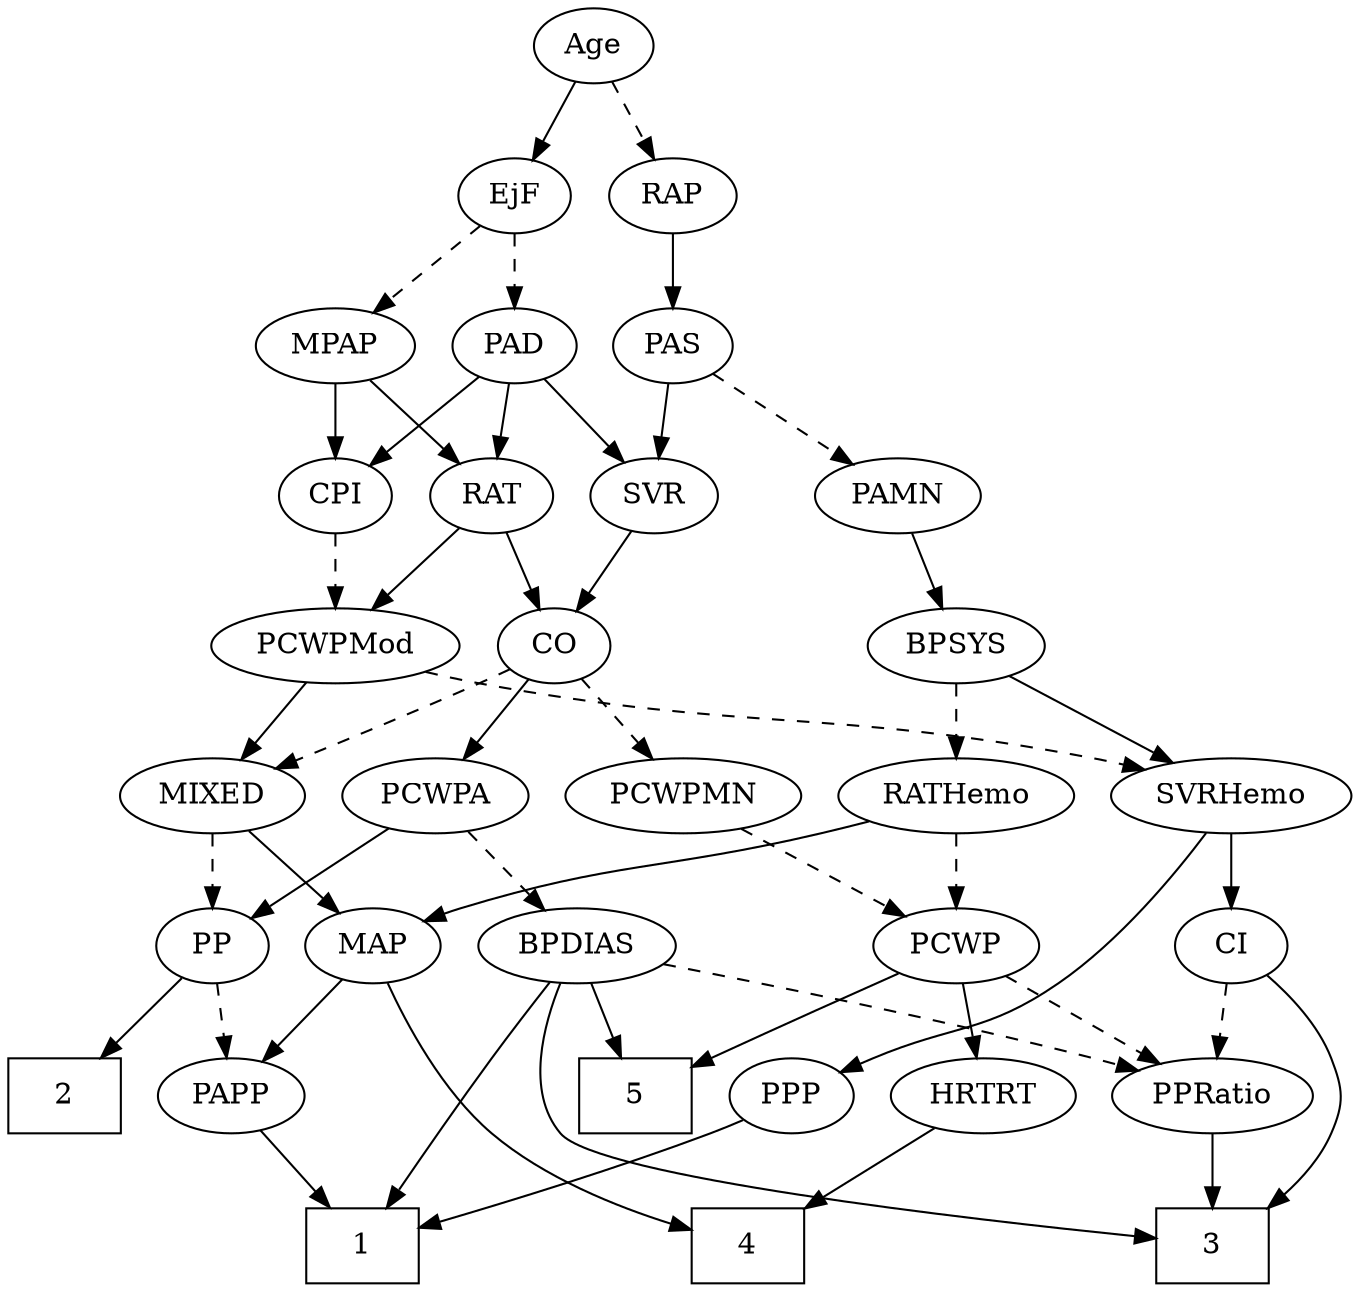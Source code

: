 strict digraph {
	graph [bb="0,0,602.37,612"];
	node [label="\N"];
	1	[height=0.5,
		pos="164,18",
		shape=box,
		width=0.75];
	2	[height=0.5,
		pos="27,90",
		shape=box,
		width=0.75];
	3	[height=0.5,
		pos="549,18",
		shape=box,
		width=0.75];
	4	[height=0.5,
		pos="344,18",
		shape=box,
		width=0.75];
	5	[height=0.5,
		pos="295,90",
		shape=box,
		width=0.75];
	Age	[height=0.5,
		pos="273,594",
		width=0.75];
	EjF	[height=0.5,
		pos="237,522",
		width=0.75];
	Age -> EjF	[pos="e,245.3,539.15 264.65,576.76 260.29,568.28 254.85,557.71 249.96,548.2",
		style=solid];
	RAP	[height=0.5,
		pos="310,522",
		width=0.77632];
	Age -> RAP	[pos="e,301.46,539.15 281.58,576.76 286.06,568.28 291.65,557.71 296.68,548.2",
		style=dashed];
	MPAP	[height=0.5,
		pos="155,450",
		width=0.97491];
	EjF -> MPAP	[pos="e,172.3,465.77 220.8,507.17 209.2,497.27 193.37,483.75 180.14,472.46",
		style=dashed];
	PAD	[height=0.5,
		pos="237,450",
		width=0.79437];
	EjF -> PAD	[pos="e,237,468.1 237,503.7 237,495.98 237,486.71 237,478.11",
		style=dashed];
	PAS	[height=0.5,
		pos="311,450",
		width=0.75];
	RAP -> PAS	[pos="e,310.76,468.1 310.25,503.7 310.36,495.98 310.49,486.71 310.61,478.11",
		style=solid];
	MIXED	[height=0.5,
		pos="104,234",
		width=1.1193];
	MAP	[height=0.5,
		pos="180,162",
		width=0.84854];
	MIXED -> MAP	[pos="e,164.22,177.54 120.87,217.46 131.38,207.78 145.07,195.17 156.62,184.53",
		style=solid];
	PP	[height=0.5,
		pos="104,162",
		width=0.75];
	MIXED -> PP	[pos="e,104,180.1 104,215.7 104,207.98 104,198.71 104,190.11",
		style=dashed];
	CPI	[height=0.5,
		pos="155,378",
		width=0.75];
	MPAP -> CPI	[pos="e,155,396.1 155,431.7 155,423.98 155,414.71 155,406.11",
		style=solid];
	RAT	[height=0.5,
		pos="227,378",
		width=0.75827];
	MPAP -> RAT	[pos="e,212.39,393.21 170.62,433.81 180.7,424.01 193.96,411.12 205.09,400.3",
		style=solid];
	BPSYS	[height=0.5,
		pos="431,306",
		width=1.0471];
	RATHemo	[height=0.5,
		pos="431,234",
		width=1.3721];
	BPSYS -> RATHemo	[pos="e,431,252.1 431,287.7 431,279.98 431,270.71 431,262.11",
		style=dashed];
	SVRHemo	[height=0.5,
		pos="548,234",
		width=1.3902];
	BPSYS -> SVRHemo	[pos="e,523.08,249.91 453.56,291.5 470.83,281.17 494.94,266.75 514.47,255.06",
		style=solid];
	PAD -> CPI	[pos="e,171.01,392.67 220.41,434.83 208.47,424.64 192.19,410.75 178.86,399.37",
		style=solid];
	PAD -> RAT	[pos="e,229.47,396.28 234.58,432.05 233.48,424.35 232.15,415.03 230.91,406.36",
		style=solid];
	SVR	[height=0.5,
		pos="300,378",
		width=0.77632];
	PAD -> SVR	[pos="e,286.36,394.16 250.67,433.81 259.09,424.45 270.05,412.28 279.49,401.79",
		style=solid];
	CO	[height=0.5,
		pos="252,306",
		width=0.75];
	CO -> MIXED	[pos="e,130.55,247.56 230.48,294.82 206.71,283.58 168.06,265.3 139.73,251.9",
		style=dashed];
	PCWPA	[height=0.5,
		pos="204,234",
		width=1.1555];
	CO -> PCWPA	[pos="e,215.52,251.8 241.11,289.12 235.26,280.59 227.92,269.89 221.32,260.25",
		style=solid];
	PCWPMN	[height=0.5,
		pos="314,234",
		width=1.3902];
	CO -> PCWPMN	[pos="e,299.57,251.29 265.15,290.15 273.19,281.07 283.67,269.24 292.86,258.87",
		style=dashed];
	PAMN	[height=0.5,
		pos="407,378",
		width=1.011];
	PAS -> PAMN	[pos="e,387.19,393.45 328.61,436.16 342.71,425.88 362.77,411.25 379.06,399.37",
		style=dashed];
	PAS -> SVR	[pos="e,302.71,396.28 308.34,432.05 307.13,424.35 305.66,415.03 304.3,406.36",
		style=solid];
	PAMN -> BPSYS	[pos="e,425.24,323.79 412.81,360.05 415.55,352.06 418.89,342.33 421.95,333.4",
		style=solid];
	RATHemo -> MAP	[pos="e,203.43,173.75 394.26,221.91 387.23,219.87 379.9,217.82 373,216 305.46,198.17 286.39,201.74 220,180 217.62,179.22 215.18,178.35 \
212.74,177.44",
		style=solid];
	PCWP	[height=0.5,
		pos="431,162",
		width=0.97491];
	RATHemo -> PCWP	[pos="e,431,180.1 431,215.7 431,207.98 431,198.71 431,190.11",
		style=dashed];
	PCWPMod	[height=0.5,
		pos="155,306",
		width=1.4443];
	CPI -> PCWPMod	[pos="e,155,324.1 155,359.7 155,351.98 155,342.71 155,334.11",
		style=dashed];
	RAT -> CO	[pos="e,245.94,323.96 232.92,360.41 235.78,352.42 239.27,342.64 242.48,333.64",
		style=solid];
	RAT -> PCWPMod	[pos="e,171.66,323.2 212.08,362.5 202.51,353.19 189.87,340.9 178.92,330.25",
		style=solid];
	SVR -> CO	[pos="e,262.85,322.82 289.11,361.12 283.03,352.26 275.34,341.04 268.54,331.12",
		style=solid];
	PCWPMod -> MIXED	[pos="e,116,251.47 142.91,288.41 136.69,279.87 128.97,269.28 122.06,259.79",
		style=solid];
	PCWPMod -> SVRHemo	[pos="e,511.39,246.47 192.87,293.56 200.48,291.51 208.46,289.54 216,288 335.91,263.51 369.2,277.01 489,252 493.11,251.14 497.35,250.15 \
501.58,249.07",
		style=dashed];
	BPDIAS	[height=0.5,
		pos="271,162",
		width=1.1735];
	PCWPA -> BPDIAS	[pos="e,255.86,178.82 219.2,217.12 227.94,207.99 239.07,196.36 248.78,186.22",
		style=dashed];
	PCWPA -> PP	[pos="e,122.16,175.71 182.79,218.15 167.6,207.52 147.04,193.13 130.72,181.71",
		style=solid];
	PCWPMN -> PCWP	[pos="e,408.98,176.17 338.81,218.15 356.76,207.41 381.14,192.83 400.31,181.36",
		style=dashed];
	PPP	[height=0.5,
		pos="367,90",
		width=0.75];
	SVRHemo -> PPP	[pos="e,388.42,101.23 537.38,216.07 524.53,196.66 501.31,164.85 475,144 471.64,141.34 428.25,120.33 397.5,105.58",
		style=solid];
	CI	[height=0.5,
		pos="549,162",
		width=0.75];
	SVRHemo -> CI	[pos="e,548.76,180.1 548.25,215.7 548.36,207.98 548.49,198.71 548.61,190.11",
		style=solid];
	BPDIAS -> 1	[pos="e,175.19,36.074 256.4,144.63 247.38,134.32 235.72,120.62 226,108 210.05,87.29 193.17,62.874 181.06,44.858",
		style=solid];
	BPDIAS -> 3	[pos="e,521.81,21.987 261.94,144.16 252.76,124.54 242.13,92.237 259,72 275.07,52.728 436.69,31.881 511.44,23.181",
		style=solid];
	BPDIAS -> 5	[pos="e,289.08,108.28 276.81,144.05 279.51,136.18 282.79,126.62 285.81,117.79",
		style=solid];
	PPRatio	[height=0.5,
		pos="549,90",
		width=1.1013];
	BPDIAS -> PPRatio	[pos="e,519.47,102.05 308.79,153.67 354.64,144.46 434.12,127.48 501,108 503.92,107.15 506.92,106.22 509.93,105.25",
		style=dashed];
	MAP -> 4	[pos="e,316.69,25.63 184.93,144.15 191.44,124.52 204.65,92.207 226,72 248.75,50.466 281.74,36.664 307.06,28.561",
		style=solid];
	PAPP	[height=0.5,
		pos="104,90",
		width=0.88464];
	MAP -> PAPP	[pos="e,119.99,105.73 164.25,146.5 153.62,136.71 139.41,123.61 127.46,112.6",
		style=solid];
	PP -> 2	[pos="e,45.824,108.11 88.418,146.83 78.421,137.75 65.182,125.71 53.555,115.14",
		style=solid];
	PP -> PAPP	[pos="e,104,108.1 104,143.7 104,135.98 104,126.71 104,118.11",
		style=dashed];
	PPP -> 1	[pos="e,191.29,26.442 345.89,78.453 341.05,76.199 335.89,73.92 331,72 287.25,54.818 235.48,39.069 201.3,29.283",
		style=solid];
	PPRatio -> 3	[pos="e,549,36.104 549,71.697 549,63.983 549,54.712 549,46.112",
		style=solid];
	PCWP -> 5	[pos="e,322.03,104.91 407,148.65 386,137.84 355.18,121.97 331.18,109.62",
		style=solid];
	PCWP -> PPRatio	[pos="e,525.69,104.83 453.19,147.83 471.14,137.19 496.65,122.05 516.84,110.08",
		style=dashed];
	HRTRT	[height=0.5,
		pos="452,90",
		width=1.1013];
	PCWP -> HRTRT	[pos="e,446.82,108.28 436.08,144.05 438.42,136.26 441.25,126.82 443.88,118.08",
		style=solid];
	CI -> 3	[pos="e,571.15,36.125 566.62,147.86 577.95,138.25 591.7,124.1 598,108 603.83,93.101 603.83,86.899 598,72 593.8,61.279 586.31,51.427 578.42,\
43.201",
		style=solid];
	CI -> PPRatio	[pos="e,549,108.1 549,143.7 549,135.98 549,126.71 549,118.11",
		style=dashed];
	PAPP -> 1	[pos="e,149.03,36.461 117.32,73.465 124.65,64.906 133.94,54.069 142.3,44.32",
		style=solid];
	HRTRT -> 4	[pos="e,370.4,36.113 430.14,74.834 415.45,65.309 395.76,52.546 378.91,41.628",
		style=solid];
}
